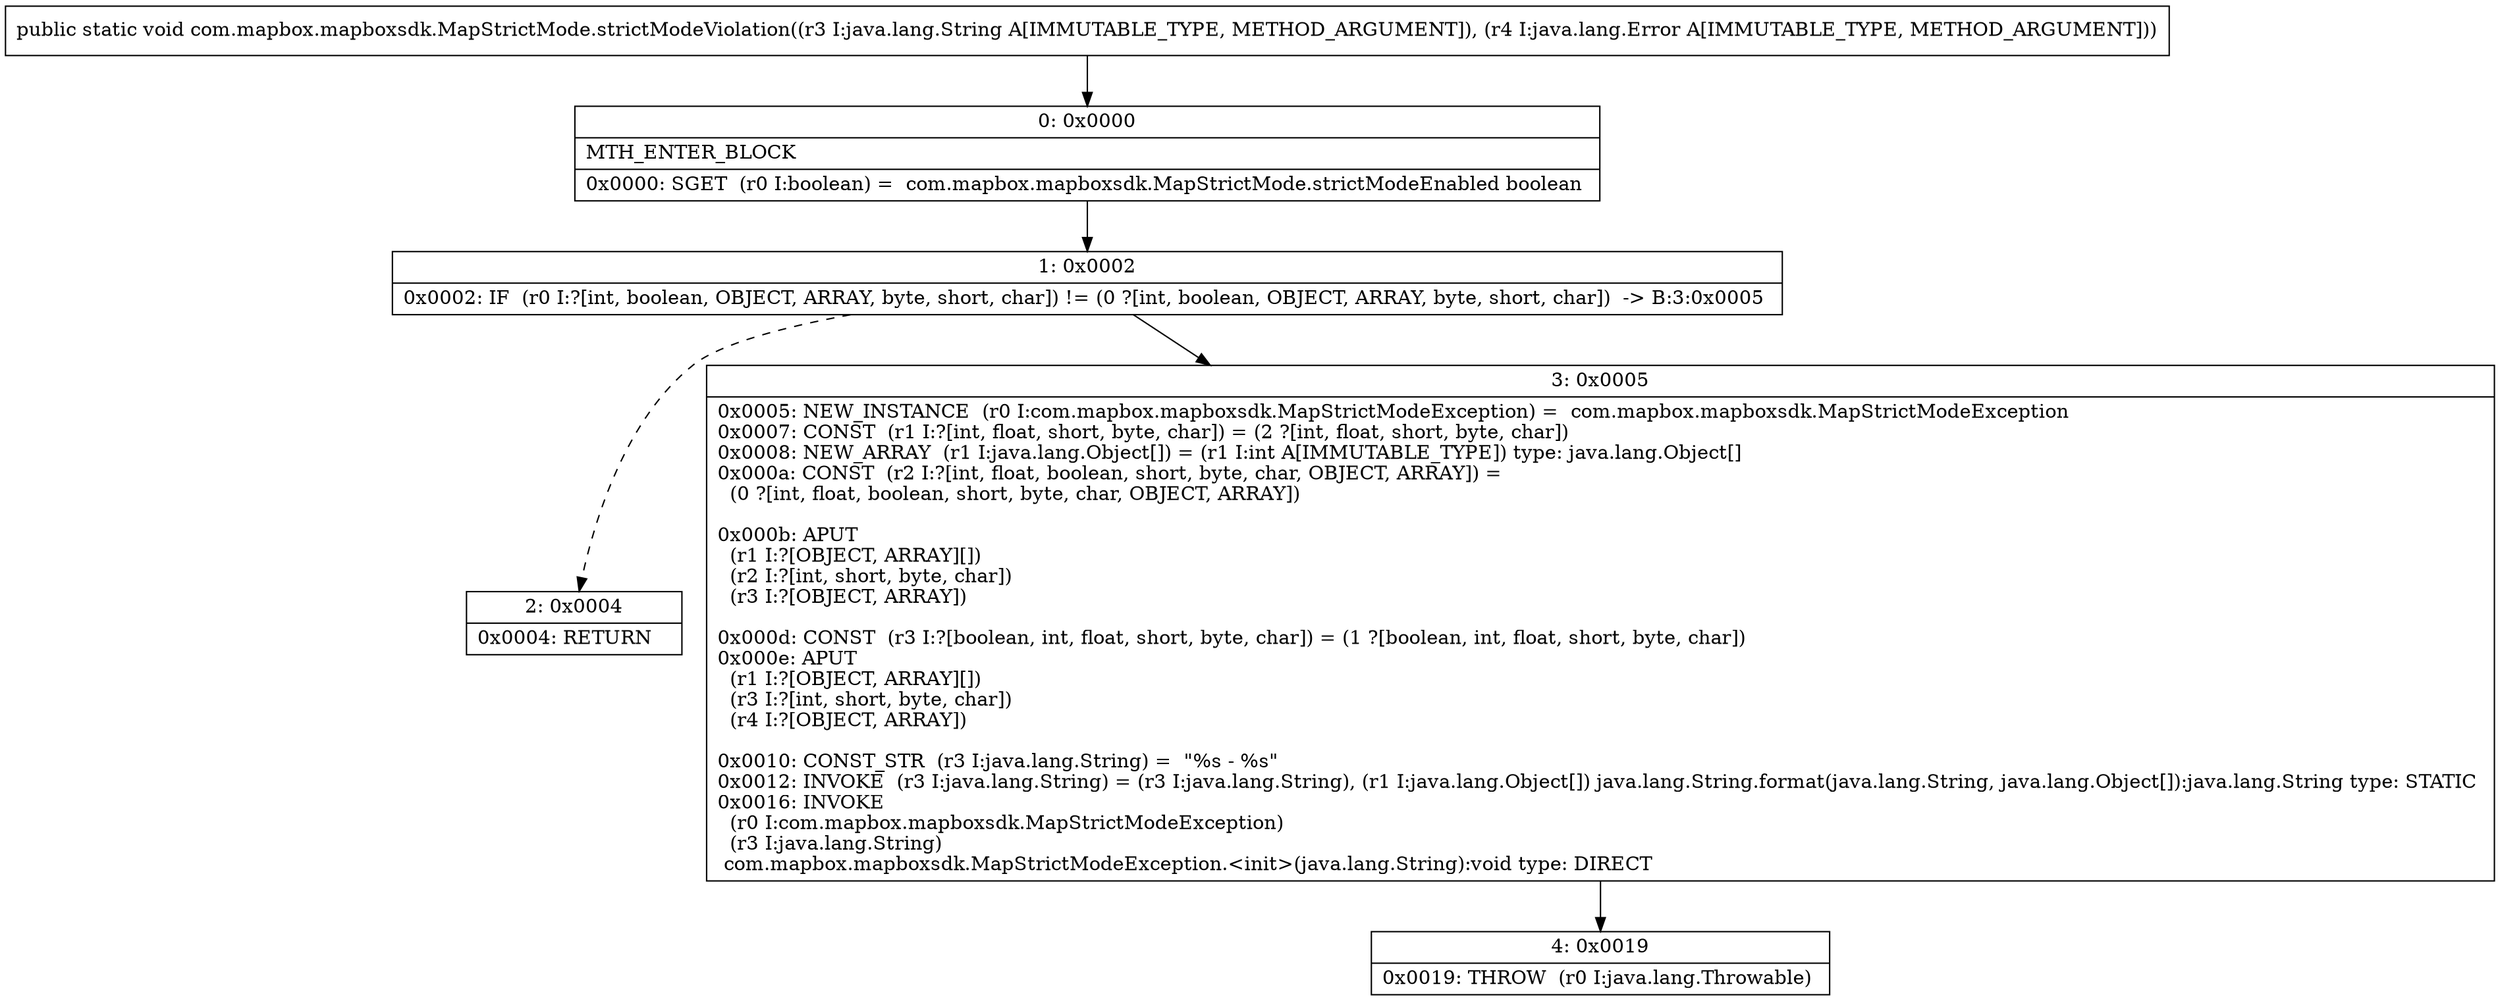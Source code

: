 digraph "CFG forcom.mapbox.mapboxsdk.MapStrictMode.strictModeViolation(Ljava\/lang\/String;Ljava\/lang\/Error;)V" {
Node_0 [shape=record,label="{0\:\ 0x0000|MTH_ENTER_BLOCK\l|0x0000: SGET  (r0 I:boolean) =  com.mapbox.mapboxsdk.MapStrictMode.strictModeEnabled boolean \l}"];
Node_1 [shape=record,label="{1\:\ 0x0002|0x0002: IF  (r0 I:?[int, boolean, OBJECT, ARRAY, byte, short, char]) != (0 ?[int, boolean, OBJECT, ARRAY, byte, short, char])  \-\> B:3:0x0005 \l}"];
Node_2 [shape=record,label="{2\:\ 0x0004|0x0004: RETURN   \l}"];
Node_3 [shape=record,label="{3\:\ 0x0005|0x0005: NEW_INSTANCE  (r0 I:com.mapbox.mapboxsdk.MapStrictModeException) =  com.mapbox.mapboxsdk.MapStrictModeException \l0x0007: CONST  (r1 I:?[int, float, short, byte, char]) = (2 ?[int, float, short, byte, char]) \l0x0008: NEW_ARRAY  (r1 I:java.lang.Object[]) = (r1 I:int A[IMMUTABLE_TYPE]) type: java.lang.Object[] \l0x000a: CONST  (r2 I:?[int, float, boolean, short, byte, char, OBJECT, ARRAY]) = \l  (0 ?[int, float, boolean, short, byte, char, OBJECT, ARRAY])\l \l0x000b: APUT  \l  (r1 I:?[OBJECT, ARRAY][])\l  (r2 I:?[int, short, byte, char])\l  (r3 I:?[OBJECT, ARRAY])\l \l0x000d: CONST  (r3 I:?[boolean, int, float, short, byte, char]) = (1 ?[boolean, int, float, short, byte, char]) \l0x000e: APUT  \l  (r1 I:?[OBJECT, ARRAY][])\l  (r3 I:?[int, short, byte, char])\l  (r4 I:?[OBJECT, ARRAY])\l \l0x0010: CONST_STR  (r3 I:java.lang.String) =  \"%s \- %s\" \l0x0012: INVOKE  (r3 I:java.lang.String) = (r3 I:java.lang.String), (r1 I:java.lang.Object[]) java.lang.String.format(java.lang.String, java.lang.Object[]):java.lang.String type: STATIC \l0x0016: INVOKE  \l  (r0 I:com.mapbox.mapboxsdk.MapStrictModeException)\l  (r3 I:java.lang.String)\l com.mapbox.mapboxsdk.MapStrictModeException.\<init\>(java.lang.String):void type: DIRECT \l}"];
Node_4 [shape=record,label="{4\:\ 0x0019|0x0019: THROW  (r0 I:java.lang.Throwable) \l}"];
MethodNode[shape=record,label="{public static void com.mapbox.mapboxsdk.MapStrictMode.strictModeViolation((r3 I:java.lang.String A[IMMUTABLE_TYPE, METHOD_ARGUMENT]), (r4 I:java.lang.Error A[IMMUTABLE_TYPE, METHOD_ARGUMENT])) }"];
MethodNode -> Node_0;
Node_0 -> Node_1;
Node_1 -> Node_2[style=dashed];
Node_1 -> Node_3;
Node_3 -> Node_4;
}


